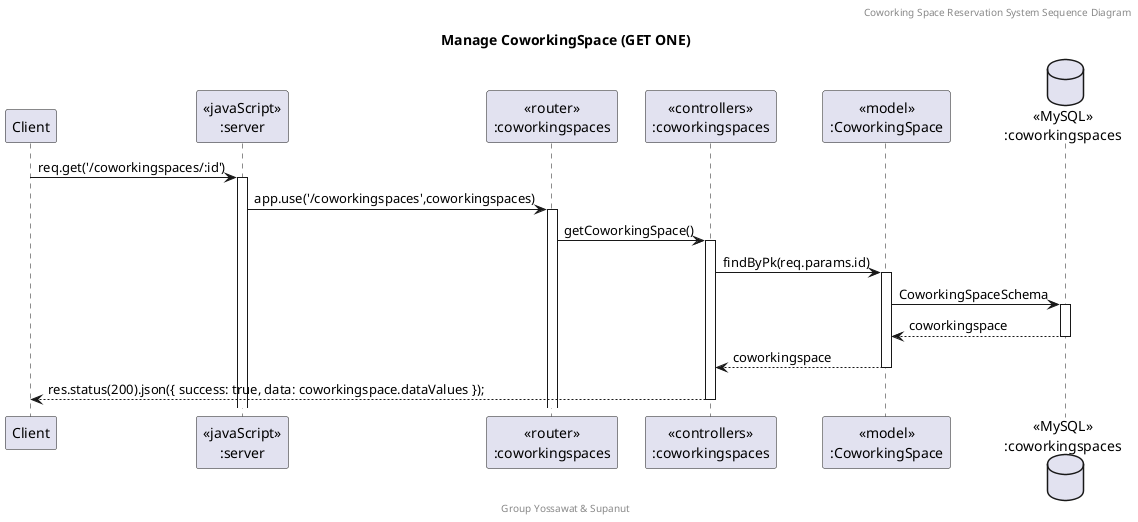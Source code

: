 @startuml Manage CoworkingSpace (GET ONE)

header Coworking Space Reservation System Sequence Diagram
footer Group Yossawat & Supanut
title "Manage CoworkingSpace (GET ONE)"

participant "Client" as client
participant "<<javaScript>>\n:server" as server
participant "<<router>>\n:coworkingspaces" as routerCoworkingSpaces
participant "<<controllers>>\n:coworkingspaces" as controllersCoworkingSpaces
participant "<<model>>\n:CoworkingSpace" as modelCoworkingSpace
database "<<MySQL>>\n:coworkingspaces" as CoworkingSpacesDatabase

client->server ++:req.get('/coworkingspaces/:id')
server->routerCoworkingSpaces ++:app.use('/coworkingspaces',coworkingspaces)
routerCoworkingSpaces -> controllersCoworkingSpaces ++:getCoworkingSpace()
controllersCoworkingSpaces-> modelCoworkingSpace ++:findByPk(req.params.id)
modelCoworkingSpace -> CoworkingSpacesDatabase ++: CoworkingSpaceSchema
CoworkingSpacesDatabase --> modelCoworkingSpace --: coworkingspace
controllersCoworkingSpaces <-- modelCoworkingSpace --:coworkingspace
controllersCoworkingSpaces-->client --:res.status(200).json({ success: true, data: coworkingspace.dataValues });

@enduml

